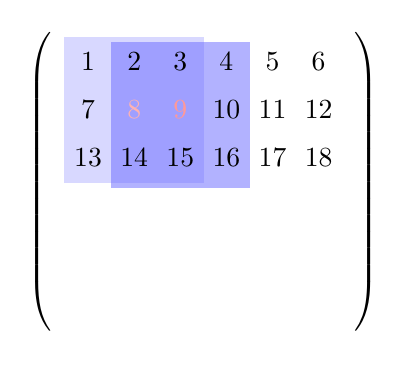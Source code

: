 \begin{tikzpicture}
%\usetikzlibrary{matrix}
\usetikzlibrary{backgrounds}

\matrix (A) [matrix of math nodes,nodes in empty cells,
             left delimiter  = (,
             right delimiter = ),align=center,text depth=.5ex,text height=2ex,text width=1em] at (0,0)
{%
1 & 2 & 3 & 4 & 5 & 6 \\
7 & |[red!30]|8 & |[red!40]|9 & 10 & 11 & 12 \\
13 & 14 & 15 & 16 & 17 & 18 \\
 &  &  &  &  &  \\
 &  &  &  &  &  \\
 &  &  &  &  &  \\
};


% \node at (0,-2.5) {\bf Superposition des motifs};

 \begin{scope}[on background layer]
 \fill[blue!30,opacity=0.5] (A-1-1.north west) rectangle (A-3-3.south east);
\newcommand{\padding}{2pt}
 \fill[blue!60,opacity=0.5,yshift=-20pt] ([yshift=-\padding]A-1-2.north west) rectangle ([yshift=-\padding]A-3-4.south east);
\end{scope}


\end{tikzpicture}